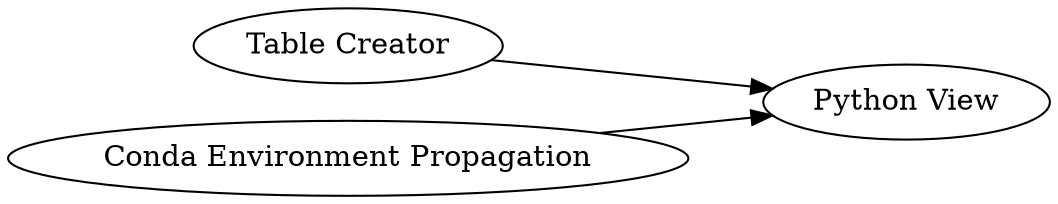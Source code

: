 digraph {
	"-4059036392491024302_2" [label="Table Creator"]
	"-4059036392491024302_1" [label="Python View"]
	"-4059036392491024302_3" [label="Conda Environment Propagation"]
	"-4059036392491024302_2" -> "-4059036392491024302_1"
	"-4059036392491024302_3" -> "-4059036392491024302_1"
	rankdir=LR
}
